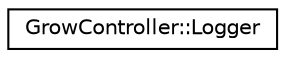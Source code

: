 digraph "Gráfico de Hierarquia de Classes"
{
 // LATEX_PDF_SIZE
  edge [fontname="Helvetica",fontsize="10",labelfontname="Helvetica",labelfontsize="10"];
  node [fontname="Helvetica",fontsize="10",shape=record];
  rankdir="LR";
  Node0 [label="GrowController::Logger",height=0.2,width=0.4,color="black", fillcolor="white", style="filled",URL="$classGrowController_1_1Logger.html",tooltip=" "];
}
